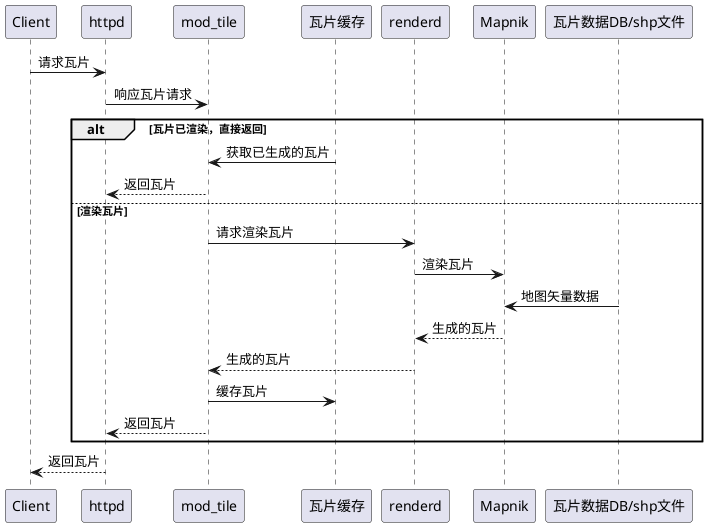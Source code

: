 @startuml
Client -> httpd : 请求瓦片
httpd -> mod_tile : 响应瓦片请求
alt 瓦片已渲染，直接返回
mod_tile <- 瓦片缓存 : 获取已生成的瓦片
mod_tile --> httpd : 返回瓦片
else 渲染瓦片
mod_tile -> renderd : 请求渲染瓦片
renderd -> Mapnik : 渲染瓦片
Mapnik <- "瓦片数据DB/shp文件" : 地图矢量数据
Mapnik --> renderd : 生成的瓦片
renderd --> mod_tile : 生成的瓦片
mod_tile -> 瓦片缓存 : 缓存瓦片
mod_tile --> httpd : 返回瓦片
end
httpd --> Client : 返回瓦片
@enduml